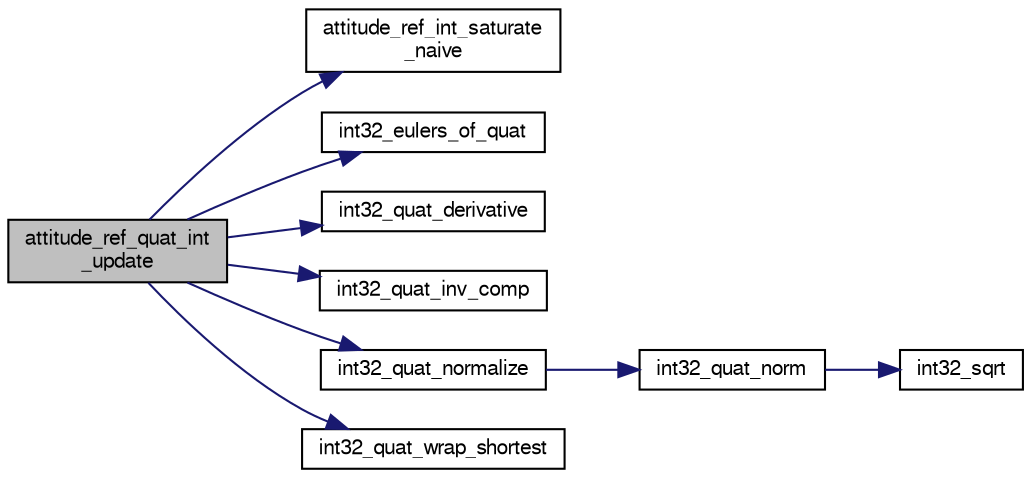 digraph "attitude_ref_quat_int_update"
{
  edge [fontname="FreeSans",fontsize="10",labelfontname="FreeSans",labelfontsize="10"];
  node [fontname="FreeSans",fontsize="10",shape=record];
  rankdir="LR";
  Node1 [label="attitude_ref_quat_int\l_update",height=0.2,width=0.4,color="black", fillcolor="grey75", style="filled", fontcolor="black"];
  Node1 -> Node2 [color="midnightblue",fontsize="10",style="solid",fontname="FreeSans"];
  Node2 [label="attitude_ref_int_saturate\l_naive",height=0.2,width=0.4,color="black", fillcolor="white", style="filled",URL="$attitude__ref__saturate__naive_8h.html#aa1855c3eb78fd1895bb5306acd70ba17"];
  Node1 -> Node3 [color="midnightblue",fontsize="10",style="solid",fontname="FreeSans"];
  Node3 [label="int32_eulers_of_quat",height=0.2,width=0.4,color="black", fillcolor="white", style="filled",URL="$group__math__algebra__int.html#ga02ccc32cb7b533e0c7cf18140fb7104e"];
  Node1 -> Node4 [color="midnightblue",fontsize="10",style="solid",fontname="FreeSans"];
  Node4 [label="int32_quat_derivative",height=0.2,width=0.4,color="black", fillcolor="white", style="filled",URL="$group__math__algebra__int.html#ga90e7e0443a18285afae399ee6fdfe29e",tooltip="Quaternion derivative from rotational velocity. "];
  Node1 -> Node5 [color="midnightblue",fontsize="10",style="solid",fontname="FreeSans"];
  Node5 [label="int32_quat_inv_comp",height=0.2,width=0.4,color="black", fillcolor="white", style="filled",URL="$group__math__algebra__int.html#gae4cd7dd8ca63cfe3aed0eb7c3857ac9a",tooltip="Composition (multiplication) of two quaternions. "];
  Node1 -> Node6 [color="midnightblue",fontsize="10",style="solid",fontname="FreeSans"];
  Node6 [label="int32_quat_normalize",height=0.2,width=0.4,color="black", fillcolor="white", style="filled",URL="$group__math__algebra__int.html#ga00267cacb602945fc6cfb054492460fa",tooltip="normalize a quaternion inplace "];
  Node6 -> Node7 [color="midnightblue",fontsize="10",style="solid",fontname="FreeSans"];
  Node7 [label="int32_quat_norm",height=0.2,width=0.4,color="black", fillcolor="white", style="filled",URL="$group__math__algebra__int.html#ga1dac7ce8c769898ccda119edb55f52ef",tooltip="Norm of a quaternion. "];
  Node7 -> Node8 [color="midnightblue",fontsize="10",style="solid",fontname="FreeSans"];
  Node8 [label="int32_sqrt",height=0.2,width=0.4,color="black", fillcolor="white", style="filled",URL="$group__math__algebra__int.html#ga4f101a6e0a22ac1b90f36fe8bf97d702"];
  Node1 -> Node9 [color="midnightblue",fontsize="10",style="solid",fontname="FreeSans"];
  Node9 [label="int32_quat_wrap_shortest",height=0.2,width=0.4,color="black", fillcolor="white", style="filled",URL="$group__math__algebra__int.html#ga7af214127cdc156466db26fd3497ce84"];
}
